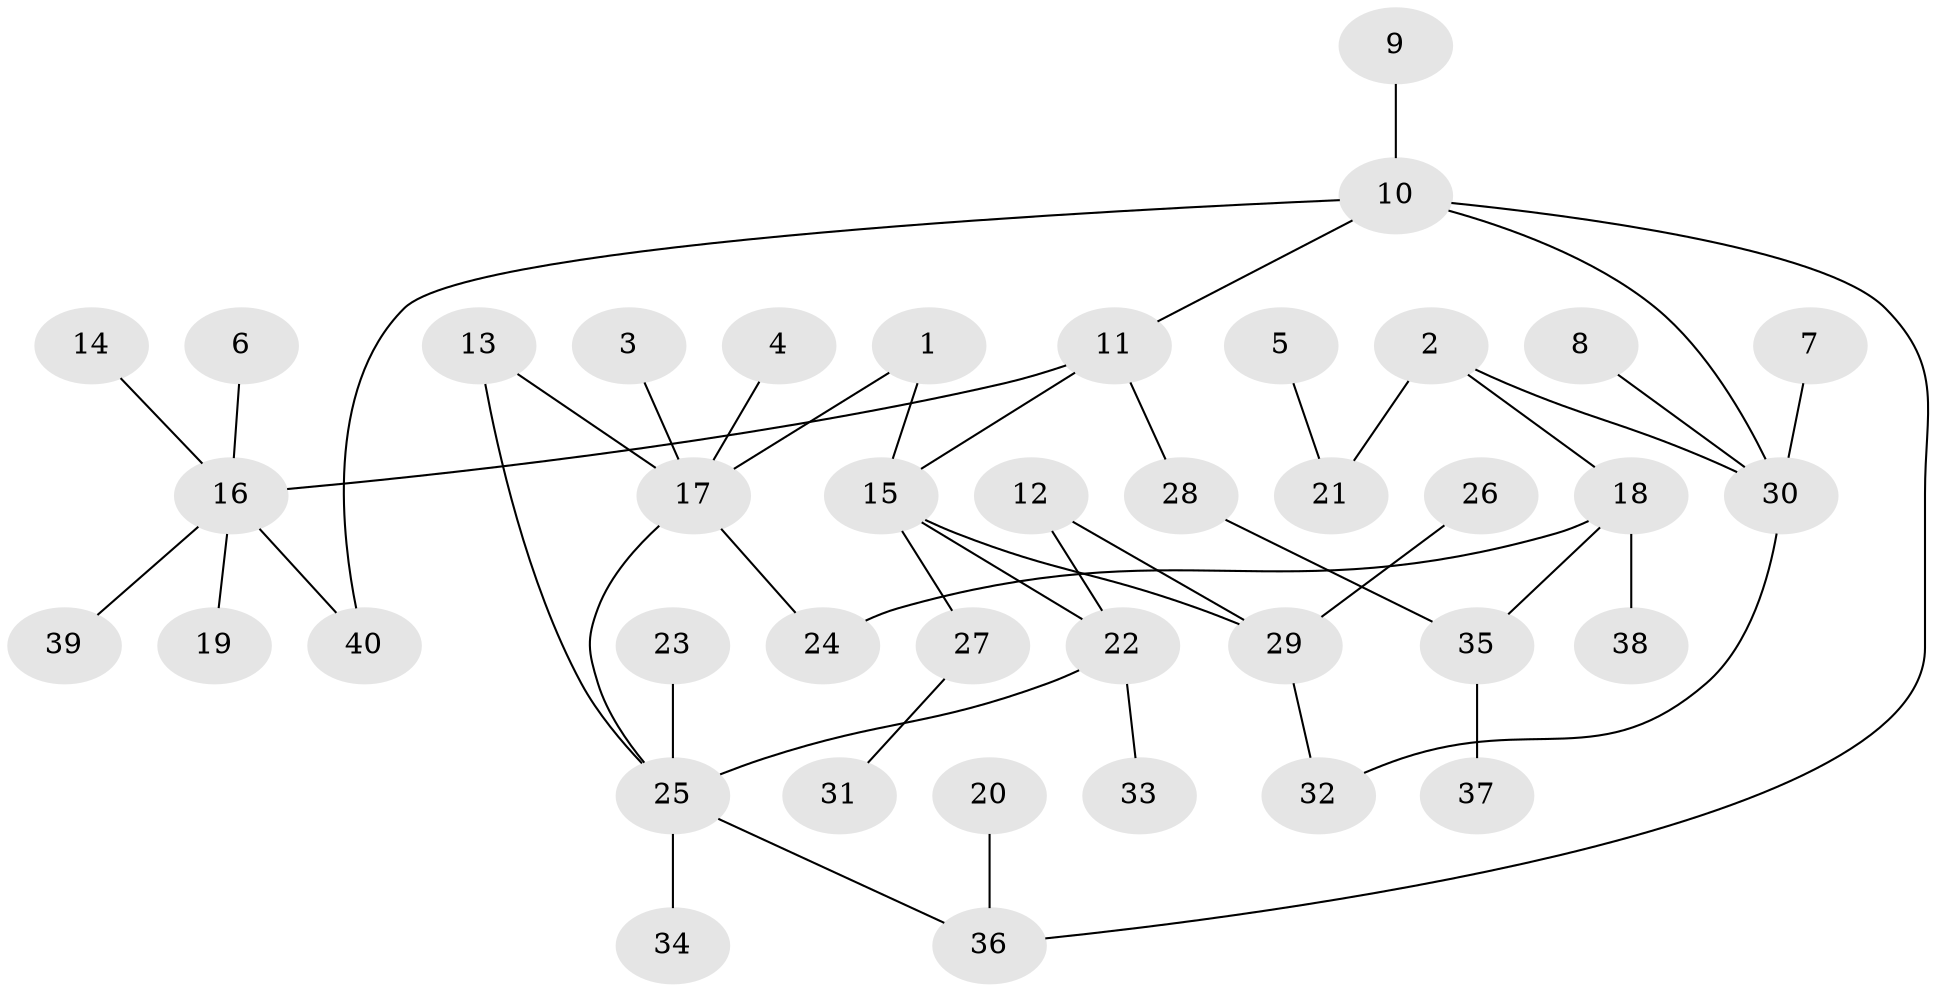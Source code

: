 // original degree distribution, {4: 0.13924050632911392, 6: 0.02531645569620253, 7: 0.012658227848101266, 3: 0.1518987341772152, 2: 0.22784810126582278, 1: 0.43037974683544306, 5: 0.012658227848101266}
// Generated by graph-tools (version 1.1) at 2025/49/03/09/25 03:49:17]
// undirected, 40 vertices, 47 edges
graph export_dot {
graph [start="1"]
  node [color=gray90,style=filled];
  1;
  2;
  3;
  4;
  5;
  6;
  7;
  8;
  9;
  10;
  11;
  12;
  13;
  14;
  15;
  16;
  17;
  18;
  19;
  20;
  21;
  22;
  23;
  24;
  25;
  26;
  27;
  28;
  29;
  30;
  31;
  32;
  33;
  34;
  35;
  36;
  37;
  38;
  39;
  40;
  1 -- 15 [weight=1.0];
  1 -- 17 [weight=1.0];
  2 -- 18 [weight=1.0];
  2 -- 21 [weight=1.0];
  2 -- 30 [weight=1.0];
  3 -- 17 [weight=1.0];
  4 -- 17 [weight=1.0];
  5 -- 21 [weight=1.0];
  6 -- 16 [weight=1.0];
  7 -- 30 [weight=1.0];
  8 -- 30 [weight=1.0];
  9 -- 10 [weight=1.0];
  10 -- 11 [weight=1.0];
  10 -- 30 [weight=1.0];
  10 -- 36 [weight=1.0];
  10 -- 40 [weight=1.0];
  11 -- 15 [weight=1.0];
  11 -- 16 [weight=1.0];
  11 -- 28 [weight=1.0];
  12 -- 22 [weight=1.0];
  12 -- 29 [weight=1.0];
  13 -- 17 [weight=1.0];
  13 -- 25 [weight=1.0];
  14 -- 16 [weight=1.0];
  15 -- 22 [weight=1.0];
  15 -- 27 [weight=1.0];
  15 -- 29 [weight=1.0];
  16 -- 19 [weight=1.0];
  16 -- 39 [weight=1.0];
  16 -- 40 [weight=1.0];
  17 -- 24 [weight=1.0];
  17 -- 25 [weight=1.0];
  18 -- 24 [weight=1.0];
  18 -- 35 [weight=1.0];
  18 -- 38 [weight=1.0];
  20 -- 36 [weight=1.0];
  22 -- 25 [weight=1.0];
  22 -- 33 [weight=1.0];
  23 -- 25 [weight=1.0];
  25 -- 34 [weight=1.0];
  25 -- 36 [weight=1.0];
  26 -- 29 [weight=1.0];
  27 -- 31 [weight=1.0];
  28 -- 35 [weight=1.0];
  29 -- 32 [weight=1.0];
  30 -- 32 [weight=1.0];
  35 -- 37 [weight=1.0];
}
